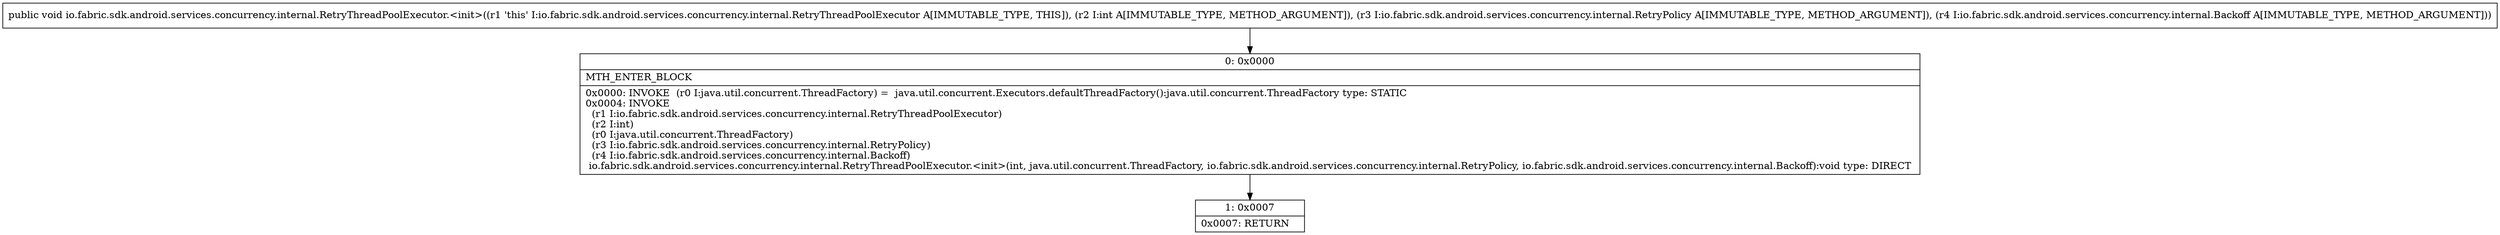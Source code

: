 digraph "CFG forio.fabric.sdk.android.services.concurrency.internal.RetryThreadPoolExecutor.\<init\>(ILio\/fabric\/sdk\/android\/services\/concurrency\/internal\/RetryPolicy;Lio\/fabric\/sdk\/android\/services\/concurrency\/internal\/Backoff;)V" {
Node_0 [shape=record,label="{0\:\ 0x0000|MTH_ENTER_BLOCK\l|0x0000: INVOKE  (r0 I:java.util.concurrent.ThreadFactory) =  java.util.concurrent.Executors.defaultThreadFactory():java.util.concurrent.ThreadFactory type: STATIC \l0x0004: INVOKE  \l  (r1 I:io.fabric.sdk.android.services.concurrency.internal.RetryThreadPoolExecutor)\l  (r2 I:int)\l  (r0 I:java.util.concurrent.ThreadFactory)\l  (r3 I:io.fabric.sdk.android.services.concurrency.internal.RetryPolicy)\l  (r4 I:io.fabric.sdk.android.services.concurrency.internal.Backoff)\l io.fabric.sdk.android.services.concurrency.internal.RetryThreadPoolExecutor.\<init\>(int, java.util.concurrent.ThreadFactory, io.fabric.sdk.android.services.concurrency.internal.RetryPolicy, io.fabric.sdk.android.services.concurrency.internal.Backoff):void type: DIRECT \l}"];
Node_1 [shape=record,label="{1\:\ 0x0007|0x0007: RETURN   \l}"];
MethodNode[shape=record,label="{public void io.fabric.sdk.android.services.concurrency.internal.RetryThreadPoolExecutor.\<init\>((r1 'this' I:io.fabric.sdk.android.services.concurrency.internal.RetryThreadPoolExecutor A[IMMUTABLE_TYPE, THIS]), (r2 I:int A[IMMUTABLE_TYPE, METHOD_ARGUMENT]), (r3 I:io.fabric.sdk.android.services.concurrency.internal.RetryPolicy A[IMMUTABLE_TYPE, METHOD_ARGUMENT]), (r4 I:io.fabric.sdk.android.services.concurrency.internal.Backoff A[IMMUTABLE_TYPE, METHOD_ARGUMENT])) }"];
MethodNode -> Node_0;
Node_0 -> Node_1;
}

